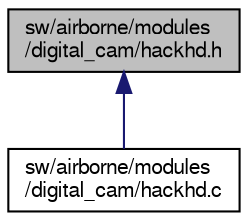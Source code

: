 digraph "sw/airborne/modules/digital_cam/hackhd.h"
{
  edge [fontname="FreeSans",fontsize="10",labelfontname="FreeSans",labelfontsize="10"];
  node [fontname="FreeSans",fontsize="10",shape=record];
  Node1 [label="sw/airborne/modules\l/digital_cam/hackhd.h",height=0.2,width=0.4,color="black", fillcolor="grey75", style="filled", fontcolor="black"];
  Node1 -> Node2 [dir="back",color="midnightblue",fontsize="10",style="solid",fontname="FreeSans"];
  Node2 [label="sw/airborne/modules\l/digital_cam/hackhd.c",height=0.2,width=0.4,color="black", fillcolor="white", style="filled",URL="$hackhd_8c.html",tooltip="Digital video/photo recorder HackHD control. "];
}

